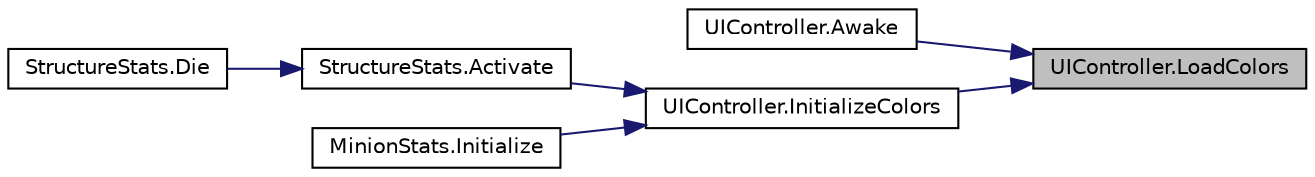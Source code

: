 digraph "UIController.LoadColors"
{
 // INTERACTIVE_SVG=YES
 // LATEX_PDF_SIZE
  bgcolor="transparent";
  edge [fontname="Helvetica",fontsize="10",labelfontname="Helvetica",labelfontsize="10"];
  node [fontname="Helvetica",fontsize="10",shape=record];
  rankdir="RL";
  Node1 [label="UIController.LoadColors",height=0.2,width=0.4,color="black", fillcolor="grey75", style="filled", fontcolor="black",tooltip="Loads all the necessary colors for all the dynamic UIs in the game"];
  Node1 -> Node2 [dir="back",color="midnightblue",fontsize="10",style="solid",fontname="Helvetica"];
  Node2 [label="UIController.Awake",height=0.2,width=0.4,color="black",URL="$class_u_i_controller.html#ab1853922923ea143f0e27d10425a3adb",tooltip=" "];
  Node1 -> Node3 [dir="back",color="midnightblue",fontsize="10",style="solid",fontname="Helvetica"];
  Node3 [label="UIController.InitializeColors",height=0.2,width=0.4,color="black",URL="$class_u_i_controller.html#a5f4c8564677f50adca215a4c91020c5c",tooltip=" "];
  Node3 -> Node4 [dir="back",color="midnightblue",fontsize="10",style="solid",fontname="Helvetica"];
  Node4 [label="StructureStats.Activate",height=0.2,width=0.4,color="black",URL="$class_structure_stats.html#a9288d34a28aecd99033a0f2998df3a21",tooltip=" "];
  Node4 -> Node5 [dir="back",color="midnightblue",fontsize="10",style="solid",fontname="Helvetica"];
  Node5 [label="StructureStats.Die",height=0.2,width=0.4,color="black",URL="$class_structure_stats.html#a47d6bbbce7de8a935120066f849d8bd4",tooltip="Function that implements what is done when this entity dies."];
  Node3 -> Node6 [dir="back",color="midnightblue",fontsize="10",style="solid",fontname="Helvetica"];
  Node6 [label="MinionStats.Initialize",height=0.2,width=0.4,color="black",URL="$class_minion_stats.html#aa5a0ca66d4dd72c3e70c7ae9ee8e6cb8",tooltip=" "];
}

